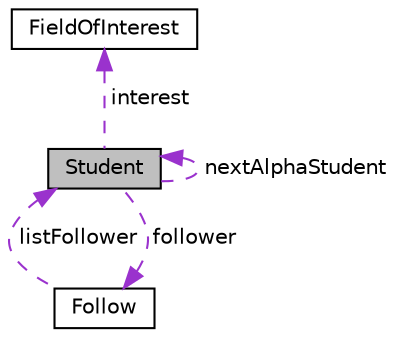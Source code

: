 digraph "Student"
{
 // LATEX_PDF_SIZE
  edge [fontname="Helvetica",fontsize="10",labelfontname="Helvetica",labelfontsize="10"];
  node [fontname="Helvetica",fontsize="10",shape=record];
  Node1 [label="Student",height=0.2,width=0.4,color="black", fillcolor="grey75", style="filled", fontcolor="black",tooltip=" "];
  Node2 -> Node1 [dir="back",color="darkorchid3",fontsize="10",style="dashed",label=" interest" ,fontname="Helvetica"];
  Node2 [label="FieldOfInterest",height=0.2,width=0.4,color="black", fillcolor="white", style="filled",URL="$struct_field_of_interest.html",tooltip=" "];
  Node3 -> Node1 [dir="back",color="darkorchid3",fontsize="10",style="dashed",label=" follower" ,fontname="Helvetica"];
  Node3 [label="Follow",height=0.2,width=0.4,color="black", fillcolor="white", style="filled",URL="$struct_follow.html",tooltip=" "];
  Node1 -> Node3 [dir="back",color="darkorchid3",fontsize="10",style="dashed",label=" listFollower" ,fontname="Helvetica"];
  Node1 -> Node1 [dir="back",color="darkorchid3",fontsize="10",style="dashed",label=" nextAlphaStudent" ,fontname="Helvetica"];
}
